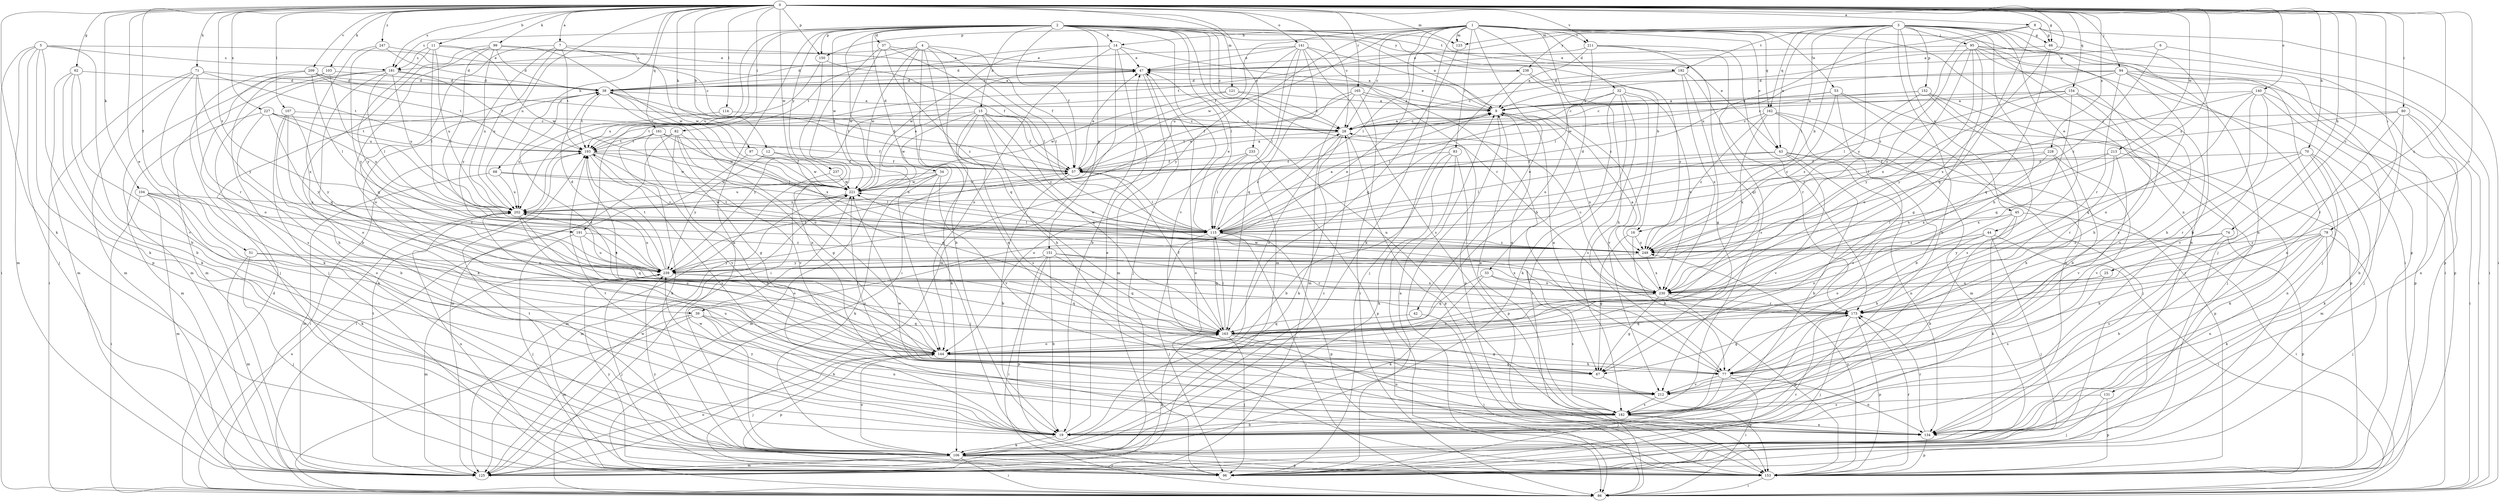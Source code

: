 strict digraph  {
0;
1;
2;
3;
4;
5;
6;
7;
8;
9;
11;
12;
14;
15;
16;
19;
25;
28;
32;
33;
34;
37;
38;
39;
42;
43;
44;
45;
47;
51;
53;
57;
62;
66;
67;
68;
70;
71;
74;
77;
78;
80;
82;
83;
86;
94;
95;
96;
97;
99;
103;
104;
106;
107;
114;
115;
121;
123;
125;
131;
134;
140;
141;
144;
150;
151;
152;
153;
154;
161;
162;
163;
165;
173;
181;
182;
191;
192;
193;
202;
209;
211;
212;
213;
221;
227;
228;
230;
233;
237;
238;
239;
247;
249;
0 -> 7  [label=a];
0 -> 8  [label=a];
0 -> 9  [label=a];
0 -> 11  [label=b];
0 -> 12  [label=b];
0 -> 25  [label=c];
0 -> 28  [label=c];
0 -> 39  [label=e];
0 -> 51  [label=f];
0 -> 62  [label=g];
0 -> 66  [label=g];
0 -> 68  [label=h];
0 -> 70  [label=h];
0 -> 71  [label=h];
0 -> 74  [label=h];
0 -> 78  [label=i];
0 -> 80  [label=i];
0 -> 82  [label=i];
0 -> 94  [label=j];
0 -> 97  [label=k];
0 -> 99  [label=k];
0 -> 103  [label=k];
0 -> 104  [label=k];
0 -> 106  [label=k];
0 -> 107  [label=l];
0 -> 114  [label=l];
0 -> 121  [label=m];
0 -> 123  [label=m];
0 -> 140  [label=o];
0 -> 141  [label=o];
0 -> 150  [label=p];
0 -> 154  [label=q];
0 -> 161  [label=q];
0 -> 165  [label=r];
0 -> 173  [label=r];
0 -> 181  [label=s];
0 -> 191  [label=t];
0 -> 202  [label=u];
0 -> 209  [label=v];
0 -> 211  [label=v];
0 -> 213  [label=w];
0 -> 221  [label=w];
0 -> 227  [label=x];
0 -> 228  [label=x];
0 -> 230  [label=x];
0 -> 233  [label=y];
0 -> 247  [label=z];
0 -> 249  [label=z];
1 -> 14  [label=b];
1 -> 28  [label=c];
1 -> 32  [label=d];
1 -> 33  [label=d];
1 -> 39  [label=e];
1 -> 42  [label=e];
1 -> 43  [label=e];
1 -> 53  [label=f];
1 -> 57  [label=f];
1 -> 83  [label=i];
1 -> 86  [label=i];
1 -> 106  [label=k];
1 -> 115  [label=l];
1 -> 123  [label=m];
1 -> 131  [label=n];
1 -> 144  [label=o];
1 -> 150  [label=p];
1 -> 162  [label=q];
1 -> 202  [label=u];
1 -> 211  [label=v];
1 -> 221  [label=w];
2 -> 9  [label=a];
2 -> 14  [label=b];
2 -> 15  [label=b];
2 -> 16  [label=b];
2 -> 28  [label=c];
2 -> 34  [label=d];
2 -> 37  [label=d];
2 -> 43  [label=e];
2 -> 57  [label=f];
2 -> 106  [label=k];
2 -> 115  [label=l];
2 -> 134  [label=n];
2 -> 144  [label=o];
2 -> 150  [label=p];
2 -> 151  [label=p];
2 -> 173  [label=r];
2 -> 181  [label=s];
2 -> 191  [label=t];
2 -> 192  [label=t];
2 -> 202  [label=u];
2 -> 212  [label=v];
2 -> 221  [label=w];
2 -> 237  [label=y];
2 -> 238  [label=y];
3 -> 16  [label=b];
3 -> 19  [label=b];
3 -> 43  [label=e];
3 -> 44  [label=e];
3 -> 45  [label=e];
3 -> 66  [label=g];
3 -> 77  [label=h];
3 -> 95  [label=j];
3 -> 96  [label=j];
3 -> 115  [label=l];
3 -> 123  [label=m];
3 -> 134  [label=n];
3 -> 152  [label=p];
3 -> 153  [label=p];
3 -> 162  [label=q];
3 -> 192  [label=t];
3 -> 193  [label=t];
3 -> 238  [label=y];
3 -> 239  [label=y];
4 -> 19  [label=b];
4 -> 38  [label=d];
4 -> 57  [label=f];
4 -> 86  [label=i];
4 -> 115  [label=l];
4 -> 134  [label=n];
4 -> 163  [label=q];
4 -> 181  [label=s];
4 -> 221  [label=w];
5 -> 9  [label=a];
5 -> 19  [label=b];
5 -> 86  [label=i];
5 -> 96  [label=j];
5 -> 106  [label=k];
5 -> 125  [label=m];
5 -> 153  [label=p];
5 -> 181  [label=s];
6 -> 47  [label=e];
6 -> 86  [label=i];
6 -> 249  [label=z];
7 -> 47  [label=e];
7 -> 163  [label=q];
7 -> 193  [label=t];
7 -> 202  [label=u];
7 -> 221  [label=w];
7 -> 239  [label=y];
8 -> 19  [label=b];
8 -> 66  [label=g];
8 -> 86  [label=i];
8 -> 163  [label=q];
8 -> 202  [label=u];
8 -> 249  [label=z];
9 -> 28  [label=c];
9 -> 47  [label=e];
9 -> 67  [label=g];
9 -> 86  [label=i];
9 -> 230  [label=x];
11 -> 28  [label=c];
11 -> 115  [label=l];
11 -> 181  [label=s];
11 -> 202  [label=u];
11 -> 221  [label=w];
11 -> 239  [label=y];
12 -> 57  [label=f];
12 -> 163  [label=q];
12 -> 239  [label=y];
14 -> 9  [label=a];
14 -> 19  [label=b];
14 -> 47  [label=e];
14 -> 125  [label=m];
14 -> 144  [label=o];
14 -> 193  [label=t];
14 -> 221  [label=w];
15 -> 28  [label=c];
15 -> 57  [label=f];
15 -> 77  [label=h];
15 -> 106  [label=k];
15 -> 163  [label=q];
15 -> 182  [label=s];
15 -> 221  [label=w];
15 -> 239  [label=y];
15 -> 249  [label=z];
16 -> 67  [label=g];
16 -> 77  [label=h];
16 -> 249  [label=z];
19 -> 47  [label=e];
19 -> 106  [label=k];
19 -> 193  [label=t];
19 -> 239  [label=y];
25 -> 182  [label=s];
25 -> 230  [label=x];
28 -> 9  [label=a];
28 -> 106  [label=k];
28 -> 144  [label=o];
28 -> 153  [label=p];
28 -> 193  [label=t];
32 -> 9  [label=a];
32 -> 86  [label=i];
32 -> 106  [label=k];
32 -> 115  [label=l];
32 -> 182  [label=s];
32 -> 212  [label=v];
32 -> 230  [label=x];
33 -> 106  [label=k];
33 -> 163  [label=q];
33 -> 182  [label=s];
33 -> 230  [label=x];
34 -> 96  [label=j];
34 -> 106  [label=k];
34 -> 125  [label=m];
34 -> 202  [label=u];
34 -> 212  [label=v];
34 -> 221  [label=w];
37 -> 47  [label=e];
37 -> 86  [label=i];
37 -> 115  [label=l];
37 -> 221  [label=w];
37 -> 249  [label=z];
38 -> 9  [label=a];
38 -> 47  [label=e];
38 -> 57  [label=f];
38 -> 106  [label=k];
38 -> 144  [label=o];
38 -> 193  [label=t];
38 -> 230  [label=x];
39 -> 19  [label=b];
39 -> 86  [label=i];
39 -> 125  [label=m];
39 -> 134  [label=n];
39 -> 163  [label=q];
42 -> 86  [label=i];
42 -> 163  [label=q];
43 -> 19  [label=b];
43 -> 57  [label=f];
43 -> 115  [label=l];
43 -> 134  [label=n];
43 -> 153  [label=p];
43 -> 212  [label=v];
44 -> 77  [label=h];
44 -> 86  [label=i];
44 -> 96  [label=j];
44 -> 144  [label=o];
44 -> 249  [label=z];
45 -> 19  [label=b];
45 -> 86  [label=i];
45 -> 106  [label=k];
45 -> 115  [label=l];
45 -> 144  [label=o];
47 -> 38  [label=d];
47 -> 96  [label=j];
47 -> 125  [label=m];
51 -> 96  [label=j];
51 -> 125  [label=m];
51 -> 173  [label=r];
51 -> 239  [label=y];
53 -> 9  [label=a];
53 -> 19  [label=b];
53 -> 28  [label=c];
53 -> 134  [label=n];
53 -> 153  [label=p];
53 -> 249  [label=z];
57 -> 9  [label=a];
57 -> 19  [label=b];
57 -> 38  [label=d];
57 -> 47  [label=e];
57 -> 115  [label=l];
57 -> 221  [label=w];
62 -> 19  [label=b];
62 -> 38  [label=d];
62 -> 106  [label=k];
62 -> 125  [label=m];
62 -> 212  [label=v];
66 -> 47  [label=e];
66 -> 153  [label=p];
66 -> 163  [label=q];
66 -> 230  [label=x];
67 -> 153  [label=p];
68 -> 115  [label=l];
68 -> 125  [label=m];
68 -> 202  [label=u];
68 -> 221  [label=w];
70 -> 57  [label=f];
70 -> 106  [label=k];
70 -> 125  [label=m];
70 -> 134  [label=n];
70 -> 173  [label=r];
70 -> 230  [label=x];
71 -> 38  [label=d];
71 -> 86  [label=i];
71 -> 106  [label=k];
71 -> 125  [label=m];
71 -> 173  [label=r];
71 -> 193  [label=t];
71 -> 239  [label=y];
74 -> 19  [label=b];
74 -> 153  [label=p];
74 -> 239  [label=y];
74 -> 249  [label=z];
77 -> 9  [label=a];
77 -> 86  [label=i];
77 -> 96  [label=j];
77 -> 134  [label=n];
77 -> 212  [label=v];
78 -> 77  [label=h];
78 -> 96  [label=j];
78 -> 106  [label=k];
78 -> 134  [label=n];
78 -> 173  [label=r];
78 -> 182  [label=s];
78 -> 249  [label=z];
80 -> 19  [label=b];
80 -> 28  [label=c];
80 -> 86  [label=i];
80 -> 115  [label=l];
80 -> 134  [label=n];
80 -> 173  [label=r];
82 -> 19  [label=b];
82 -> 67  [label=g];
82 -> 115  [label=l];
82 -> 125  [label=m];
82 -> 193  [label=t];
82 -> 212  [label=v];
83 -> 19  [label=b];
83 -> 57  [label=f];
83 -> 86  [label=i];
83 -> 106  [label=k];
83 -> 153  [label=p];
86 -> 38  [label=d];
86 -> 202  [label=u];
94 -> 38  [label=d];
94 -> 86  [label=i];
94 -> 115  [label=l];
94 -> 134  [label=n];
94 -> 144  [label=o];
94 -> 153  [label=p];
94 -> 173  [label=r];
94 -> 221  [label=w];
95 -> 47  [label=e];
95 -> 67  [label=g];
95 -> 86  [label=i];
95 -> 96  [label=j];
95 -> 134  [label=n];
95 -> 144  [label=o];
95 -> 182  [label=s];
95 -> 230  [label=x];
95 -> 239  [label=y];
96 -> 9  [label=a];
96 -> 173  [label=r];
96 -> 193  [label=t];
96 -> 202  [label=u];
96 -> 239  [label=y];
97 -> 57  [label=f];
97 -> 86  [label=i];
97 -> 221  [label=w];
99 -> 19  [label=b];
99 -> 38  [label=d];
99 -> 47  [label=e];
99 -> 115  [label=l];
99 -> 144  [label=o];
99 -> 202  [label=u];
99 -> 221  [label=w];
103 -> 38  [label=d];
103 -> 125  [label=m];
103 -> 182  [label=s];
103 -> 202  [label=u];
104 -> 86  [label=i];
104 -> 106  [label=k];
104 -> 125  [label=m];
104 -> 144  [label=o];
104 -> 202  [label=u];
104 -> 249  [label=z];
106 -> 28  [label=c];
106 -> 86  [label=i];
106 -> 96  [label=j];
106 -> 125  [label=m];
106 -> 144  [label=o];
106 -> 153  [label=p];
106 -> 221  [label=w];
107 -> 28  [label=c];
107 -> 77  [label=h];
107 -> 106  [label=k];
107 -> 144  [label=o];
107 -> 239  [label=y];
114 -> 28  [label=c];
114 -> 202  [label=u];
115 -> 9  [label=a];
115 -> 28  [label=c];
115 -> 47  [label=e];
115 -> 86  [label=i];
115 -> 96  [label=j];
115 -> 153  [label=p];
115 -> 163  [label=q];
115 -> 221  [label=w];
115 -> 249  [label=z];
121 -> 9  [label=a];
121 -> 28  [label=c];
121 -> 193  [label=t];
121 -> 221  [label=w];
123 -> 163  [label=q];
125 -> 144  [label=o];
125 -> 163  [label=q];
125 -> 193  [label=t];
125 -> 221  [label=w];
131 -> 96  [label=j];
131 -> 153  [label=p];
131 -> 182  [label=s];
134 -> 153  [label=p];
134 -> 173  [label=r];
140 -> 9  [label=a];
140 -> 77  [label=h];
140 -> 96  [label=j];
140 -> 153  [label=p];
140 -> 163  [label=q];
140 -> 212  [label=v];
140 -> 239  [label=y];
141 -> 38  [label=d];
141 -> 47  [label=e];
141 -> 77  [label=h];
141 -> 115  [label=l];
141 -> 125  [label=m];
141 -> 163  [label=q];
141 -> 182  [label=s];
141 -> 239  [label=y];
141 -> 249  [label=z];
144 -> 38  [label=d];
144 -> 67  [label=g];
144 -> 77  [label=h];
144 -> 96  [label=j];
144 -> 153  [label=p];
144 -> 193  [label=t];
150 -> 57  [label=f];
150 -> 134  [label=n];
150 -> 202  [label=u];
151 -> 19  [label=b];
151 -> 86  [label=i];
151 -> 153  [label=p];
151 -> 163  [label=q];
151 -> 173  [label=r];
151 -> 230  [label=x];
151 -> 239  [label=y];
152 -> 9  [label=a];
152 -> 19  [label=b];
152 -> 28  [label=c];
152 -> 96  [label=j];
152 -> 182  [label=s];
152 -> 249  [label=z];
153 -> 47  [label=e];
153 -> 86  [label=i];
153 -> 173  [label=r];
153 -> 239  [label=y];
153 -> 249  [label=z];
154 -> 9  [label=a];
154 -> 28  [label=c];
154 -> 77  [label=h];
154 -> 163  [label=q];
154 -> 212  [label=v];
154 -> 239  [label=y];
161 -> 57  [label=f];
161 -> 67  [label=g];
161 -> 106  [label=k];
161 -> 193  [label=t];
161 -> 212  [label=v];
161 -> 221  [label=w];
162 -> 28  [label=c];
162 -> 96  [label=j];
162 -> 125  [label=m];
162 -> 182  [label=s];
162 -> 230  [label=x];
162 -> 249  [label=z];
163 -> 57  [label=f];
163 -> 67  [label=g];
163 -> 96  [label=j];
163 -> 115  [label=l];
163 -> 134  [label=n];
163 -> 144  [label=o];
165 -> 9  [label=a];
165 -> 57  [label=f];
165 -> 86  [label=i];
165 -> 125  [label=m];
165 -> 153  [label=p];
165 -> 221  [label=w];
173 -> 67  [label=g];
173 -> 96  [label=j];
173 -> 153  [label=p];
173 -> 163  [label=q];
181 -> 38  [label=d];
181 -> 96  [label=j];
181 -> 115  [label=l];
181 -> 125  [label=m];
181 -> 163  [label=q];
181 -> 193  [label=t];
181 -> 202  [label=u];
182 -> 9  [label=a];
182 -> 19  [label=b];
182 -> 134  [label=n];
182 -> 153  [label=p];
182 -> 202  [label=u];
182 -> 221  [label=w];
191 -> 96  [label=j];
191 -> 144  [label=o];
191 -> 239  [label=y];
191 -> 249  [label=z];
192 -> 28  [label=c];
192 -> 38  [label=d];
192 -> 67  [label=g];
192 -> 173  [label=r];
192 -> 230  [label=x];
193 -> 57  [label=f];
193 -> 86  [label=i];
193 -> 182  [label=s];
193 -> 221  [label=w];
193 -> 249  [label=z];
202 -> 115  [label=l];
202 -> 144  [label=o];
202 -> 163  [label=q];
202 -> 221  [label=w];
209 -> 28  [label=c];
209 -> 38  [label=d];
209 -> 96  [label=j];
209 -> 115  [label=l];
209 -> 144  [label=o];
209 -> 193  [label=t];
211 -> 9  [label=a];
211 -> 47  [label=e];
211 -> 115  [label=l];
211 -> 163  [label=q];
211 -> 173  [label=r];
211 -> 182  [label=s];
212 -> 182  [label=s];
213 -> 57  [label=f];
213 -> 106  [label=k];
213 -> 173  [label=r];
213 -> 212  [label=v];
213 -> 230  [label=x];
221 -> 47  [label=e];
221 -> 125  [label=m];
221 -> 182  [label=s];
221 -> 202  [label=u];
227 -> 19  [label=b];
227 -> 28  [label=c];
227 -> 125  [label=m];
227 -> 193  [label=t];
227 -> 202  [label=u];
227 -> 239  [label=y];
228 -> 57  [label=f];
228 -> 77  [label=h];
228 -> 115  [label=l];
228 -> 212  [label=v];
228 -> 230  [label=x];
230 -> 9  [label=a];
230 -> 28  [label=c];
230 -> 67  [label=g];
230 -> 144  [label=o];
230 -> 153  [label=p];
230 -> 173  [label=r];
230 -> 202  [label=u];
230 -> 221  [label=w];
233 -> 57  [label=f];
233 -> 115  [label=l];
233 -> 144  [label=o];
233 -> 153  [label=p];
237 -> 125  [label=m];
237 -> 221  [label=w];
238 -> 38  [label=d];
238 -> 77  [label=h];
238 -> 96  [label=j];
238 -> 249  [label=z];
239 -> 38  [label=d];
239 -> 57  [label=f];
239 -> 96  [label=j];
239 -> 125  [label=m];
239 -> 163  [label=q];
239 -> 193  [label=t];
239 -> 202  [label=u];
239 -> 230  [label=x];
247 -> 38  [label=d];
247 -> 47  [label=e];
247 -> 230  [label=x];
247 -> 239  [label=y];
249 -> 193  [label=t];
249 -> 230  [label=x];
249 -> 239  [label=y];
}
